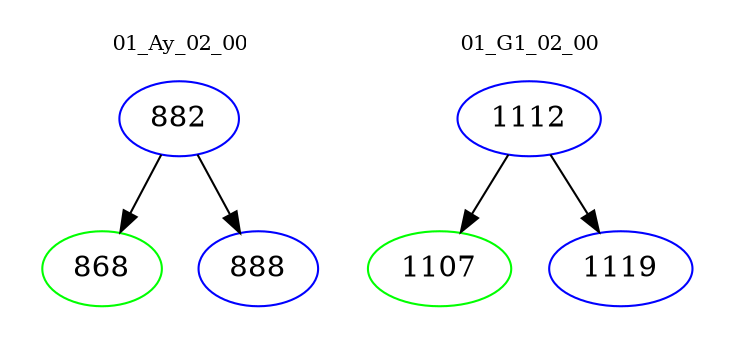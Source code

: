 digraph{
subgraph cluster_0 {
color = white
label = "01_Ay_02_00";
fontsize=10;
T0_882 [label="882", color="blue"]
T0_882 -> T0_868 [color="black"]
T0_868 [label="868", color="green"]
T0_882 -> T0_888 [color="black"]
T0_888 [label="888", color="blue"]
}
subgraph cluster_1 {
color = white
label = "01_G1_02_00";
fontsize=10;
T1_1112 [label="1112", color="blue"]
T1_1112 -> T1_1107 [color="black"]
T1_1107 [label="1107", color="green"]
T1_1112 -> T1_1119 [color="black"]
T1_1119 [label="1119", color="blue"]
}
}
